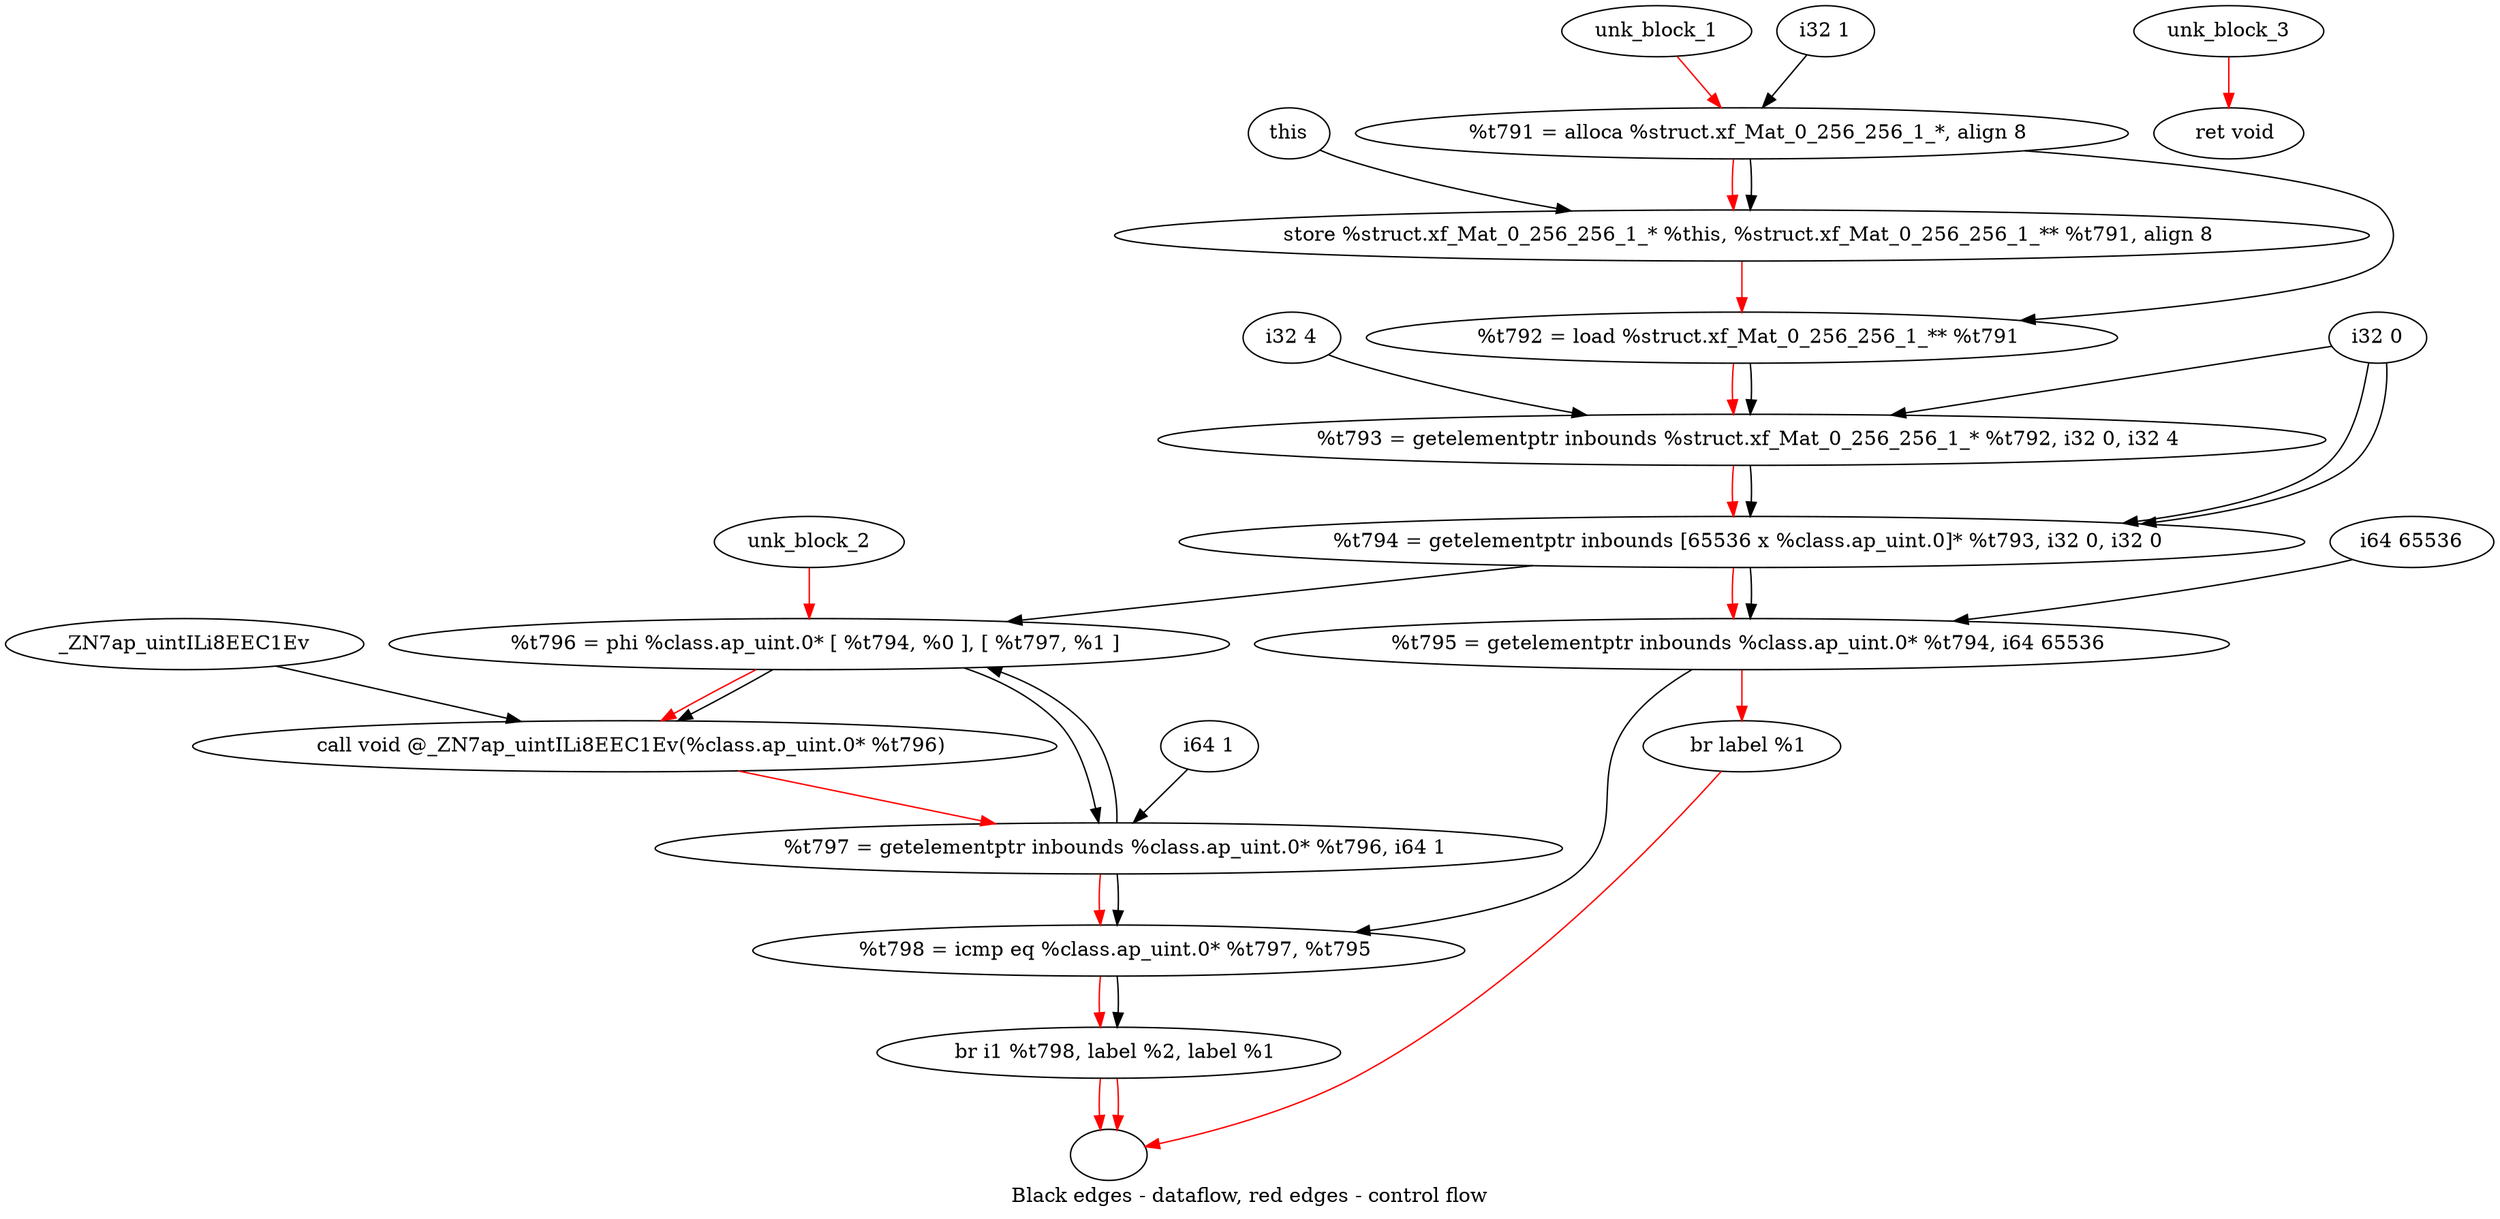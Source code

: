 digraph G {
compound=true
label="Black edges - dataflow, red edges - control flow"
"t791" [label="  %t791 = alloca %struct.xf_Mat_0_256_256_1_*, align 8"]
"_1" [label="  store %struct.xf_Mat_0_256_256_1_* %this, %struct.xf_Mat_0_256_256_1_** %t791, align 8"]
"t792" [label="  %t792 = load %struct.xf_Mat_0_256_256_1_** %t791"]
"t793" [label="  %t793 = getelementptr inbounds %struct.xf_Mat_0_256_256_1_* %t792, i32 0, i32 4"]
"t794" [label="  %t794 = getelementptr inbounds [65536 x %class.ap_uint.0]* %t793, i32 0, i32 0"]
"t795" [label="  %t795 = getelementptr inbounds %class.ap_uint.0* %t794, i64 65536"]
"_2" [label="  br label %1"]
"unk_block_1" -> "t791"[color=red]
"i32 1" -> "t791"
"t791" -> "_1"[color=red weight=2]
"this" -> "_1"
"t791" -> "_1"
"_1" -> "t792"[color=red weight=2]
"t791" -> "t792"
"t792" -> "t793"[color=red weight=2]
"t792" -> "t793"
"i32 0" -> "t793"
"i32 4" -> "t793"
"t793" -> "t794"[color=red weight=2]
"t793" -> "t794"
"i32 0" -> "t794"
"i32 0" -> "t794"
"t794" -> "t795"[color=red weight=2]
"t794" -> "t795"
"i64 65536" -> "t795"
"t795" -> "_2"[color=red weight=2]
"_2" -> ""[color=red]

"t796" [label="  %t796 = phi %class.ap_uint.0* [ %t794, %0 ], [ %t797, %1 ]"]
"_3" [label="  call void @_ZN7ap_uintILi8EEC1Ev(%class.ap_uint.0* %t796)"]
"t797" [label="  %t797 = getelementptr inbounds %class.ap_uint.0* %t796, i64 1"]
"t798" [label="  %t798 = icmp eq %class.ap_uint.0* %t797, %t795"]
"_4" [label="  br i1 %t798, label %2, label %1"]
"unk_block_2" -> "t796"[color=red]
"t794" -> "t796"
"t797" -> "t796"
"t796" -> "_3"[color=red weight=2]
"t796" -> "_3"
"_ZN7ap_uintILi8EEC1Ev" -> "_3"
"_3" -> "t797"[color=red weight=2]
"t796" -> "t797"
"i64 1" -> "t797"
"t797" -> "t798"[color=red weight=2]
"t797" -> "t798"
"t795" -> "t798"
"t798" -> "_4"[color=red weight=2]
"t798" -> "_4"
"_4" -> ""[color=red]
"_4" -> ""[color=red]

"_5" [label="  ret void"]
"unk_block_3" -> "_5"[color=red]

}
